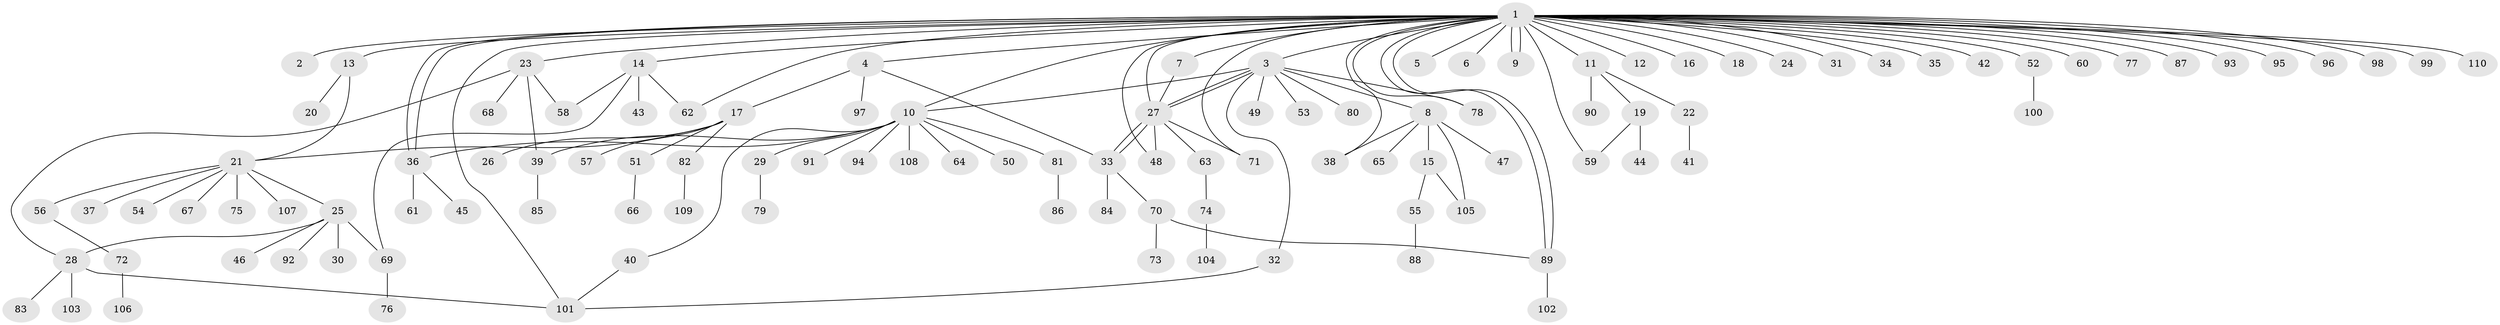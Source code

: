 // Generated by graph-tools (version 1.1) at 2025/11/02/27/25 16:11:15]
// undirected, 110 vertices, 135 edges
graph export_dot {
graph [start="1"]
  node [color=gray90,style=filled];
  1;
  2;
  3;
  4;
  5;
  6;
  7;
  8;
  9;
  10;
  11;
  12;
  13;
  14;
  15;
  16;
  17;
  18;
  19;
  20;
  21;
  22;
  23;
  24;
  25;
  26;
  27;
  28;
  29;
  30;
  31;
  32;
  33;
  34;
  35;
  36;
  37;
  38;
  39;
  40;
  41;
  42;
  43;
  44;
  45;
  46;
  47;
  48;
  49;
  50;
  51;
  52;
  53;
  54;
  55;
  56;
  57;
  58;
  59;
  60;
  61;
  62;
  63;
  64;
  65;
  66;
  67;
  68;
  69;
  70;
  71;
  72;
  73;
  74;
  75;
  76;
  77;
  78;
  79;
  80;
  81;
  82;
  83;
  84;
  85;
  86;
  87;
  88;
  89;
  90;
  91;
  92;
  93;
  94;
  95;
  96;
  97;
  98;
  99;
  100;
  101;
  102;
  103;
  104;
  105;
  106;
  107;
  108;
  109;
  110;
  1 -- 2;
  1 -- 3;
  1 -- 4;
  1 -- 5;
  1 -- 6;
  1 -- 7;
  1 -- 9;
  1 -- 9;
  1 -- 10;
  1 -- 11;
  1 -- 12;
  1 -- 13;
  1 -- 14;
  1 -- 16;
  1 -- 18;
  1 -- 23;
  1 -- 24;
  1 -- 27;
  1 -- 31;
  1 -- 34;
  1 -- 35;
  1 -- 36;
  1 -- 36;
  1 -- 38;
  1 -- 42;
  1 -- 48;
  1 -- 52;
  1 -- 59;
  1 -- 60;
  1 -- 62;
  1 -- 71;
  1 -- 77;
  1 -- 78;
  1 -- 87;
  1 -- 89;
  1 -- 89;
  1 -- 93;
  1 -- 95;
  1 -- 96;
  1 -- 98;
  1 -- 99;
  1 -- 101;
  1 -- 110;
  3 -- 8;
  3 -- 10;
  3 -- 27;
  3 -- 27;
  3 -- 32;
  3 -- 49;
  3 -- 53;
  3 -- 78;
  3 -- 80;
  4 -- 17;
  4 -- 33;
  4 -- 97;
  7 -- 27;
  8 -- 15;
  8 -- 38;
  8 -- 47;
  8 -- 65;
  8 -- 105;
  10 -- 29;
  10 -- 36;
  10 -- 39;
  10 -- 40;
  10 -- 50;
  10 -- 64;
  10 -- 81;
  10 -- 91;
  10 -- 94;
  10 -- 108;
  11 -- 19;
  11 -- 22;
  11 -- 90;
  13 -- 20;
  13 -- 21;
  14 -- 43;
  14 -- 58;
  14 -- 62;
  14 -- 69;
  15 -- 55;
  15 -- 105;
  17 -- 21;
  17 -- 26;
  17 -- 51;
  17 -- 57;
  17 -- 82;
  19 -- 44;
  19 -- 59;
  21 -- 25;
  21 -- 37;
  21 -- 54;
  21 -- 56;
  21 -- 67;
  21 -- 75;
  21 -- 107;
  22 -- 41;
  23 -- 28;
  23 -- 39;
  23 -- 58;
  23 -- 68;
  25 -- 28;
  25 -- 30;
  25 -- 46;
  25 -- 69;
  25 -- 92;
  27 -- 33;
  27 -- 33;
  27 -- 48;
  27 -- 63;
  27 -- 71;
  28 -- 83;
  28 -- 101;
  28 -- 103;
  29 -- 79;
  32 -- 101;
  33 -- 70;
  33 -- 84;
  36 -- 45;
  36 -- 61;
  39 -- 85;
  40 -- 101;
  51 -- 66;
  52 -- 100;
  55 -- 88;
  56 -- 72;
  63 -- 74;
  69 -- 76;
  70 -- 73;
  70 -- 89;
  72 -- 106;
  74 -- 104;
  81 -- 86;
  82 -- 109;
  89 -- 102;
}

